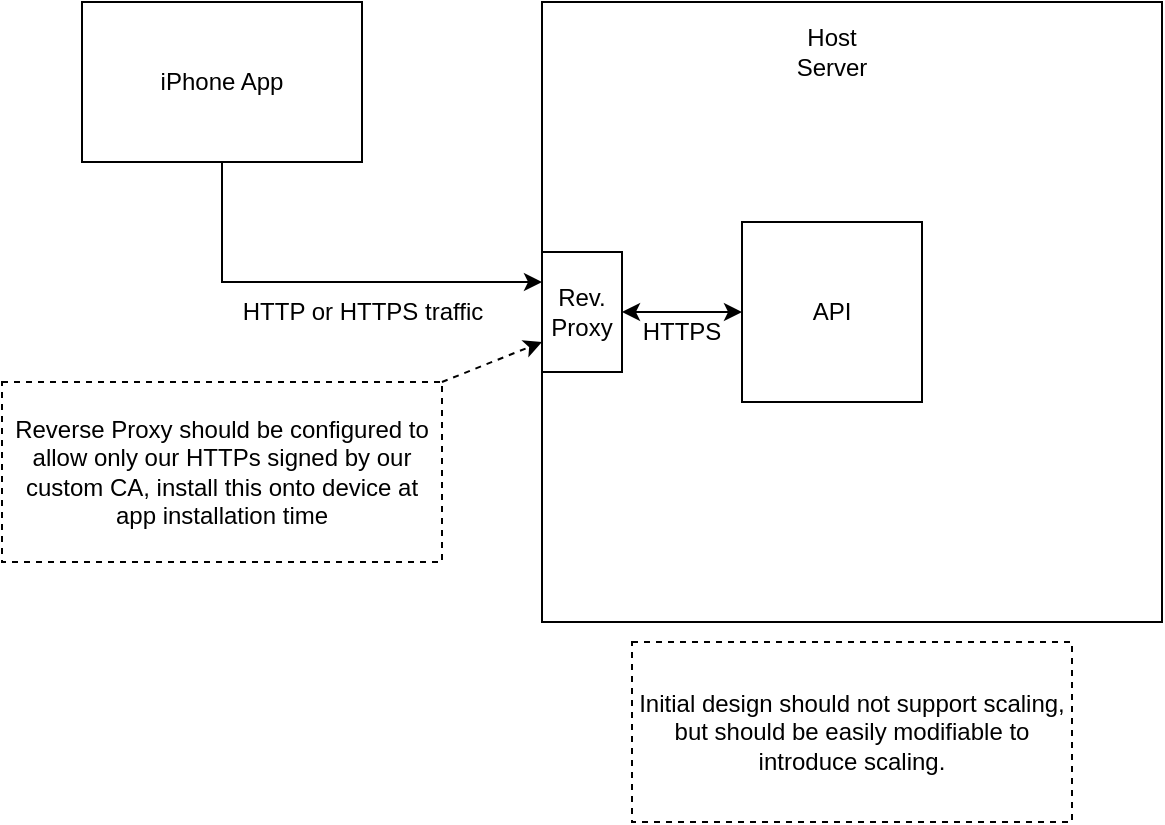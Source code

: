 <mxfile version="24.8.6">
  <diagram name="Page-1" id="gPdW0CuAH19aOvPV7b1a">
    <mxGraphModel dx="683" dy="351" grid="1" gridSize="10" guides="1" tooltips="1" connect="1" arrows="1" fold="1" page="1" pageScale="1" pageWidth="850" pageHeight="1100" math="0" shadow="0">
      <root>
        <mxCell id="0" />
        <mxCell id="1" parent="0" />
        <mxCell id="RlFuTGHUs_5tt1KGti-4-1" value="" style="rounded=0;whiteSpace=wrap;html=1;" vertex="1" parent="1">
          <mxGeometry x="370" y="130" width="310" height="310" as="geometry" />
        </mxCell>
        <mxCell id="RlFuTGHUs_5tt1KGti-4-5" style="edgeStyle=orthogonalEdgeStyle;rounded=0;orthogonalLoop=1;jettySize=auto;html=1;exitX=0;exitY=0.5;exitDx=0;exitDy=0;entryX=1;entryY=0.5;entryDx=0;entryDy=0;startArrow=classic;startFill=1;" edge="1" parent="1" source="RlFuTGHUs_5tt1KGti-4-2" target="RlFuTGHUs_5tt1KGti-4-4">
          <mxGeometry relative="1" as="geometry" />
        </mxCell>
        <mxCell id="RlFuTGHUs_5tt1KGti-4-2" value="API" style="rounded=0;whiteSpace=wrap;html=1;" vertex="1" parent="1">
          <mxGeometry x="470" y="240" width="90" height="90" as="geometry" />
        </mxCell>
        <mxCell id="RlFuTGHUs_5tt1KGti-4-7" style="edgeStyle=orthogonalEdgeStyle;rounded=0;orthogonalLoop=1;jettySize=auto;html=1;exitX=0.5;exitY=1;exitDx=0;exitDy=0;entryX=0;entryY=0.25;entryDx=0;entryDy=0;" edge="1" parent="1" source="RlFuTGHUs_5tt1KGti-4-3" target="RlFuTGHUs_5tt1KGti-4-4">
          <mxGeometry relative="1" as="geometry">
            <Array as="points">
              <mxPoint x="210" y="270" />
            </Array>
          </mxGeometry>
        </mxCell>
        <mxCell id="RlFuTGHUs_5tt1KGti-4-3" value="iPhone App" style="rounded=0;whiteSpace=wrap;html=1;" vertex="1" parent="1">
          <mxGeometry x="140" y="130" width="140" height="80" as="geometry" />
        </mxCell>
        <mxCell id="RlFuTGHUs_5tt1KGti-4-4" value="Rev. Proxy" style="rounded=0;whiteSpace=wrap;html=1;" vertex="1" parent="1">
          <mxGeometry x="370" y="255" width="40" height="60" as="geometry" />
        </mxCell>
        <mxCell id="RlFuTGHUs_5tt1KGti-4-6" value="HTTPS" style="text;html=1;align=center;verticalAlign=middle;whiteSpace=wrap;rounded=0;" vertex="1" parent="1">
          <mxGeometry x="410" y="280" width="60" height="30" as="geometry" />
        </mxCell>
        <mxCell id="RlFuTGHUs_5tt1KGti-4-9" style="rounded=0;orthogonalLoop=1;jettySize=auto;html=1;exitX=1;exitY=0;exitDx=0;exitDy=0;entryX=0;entryY=0.75;entryDx=0;entryDy=0;dashed=1;" edge="1" parent="1" source="RlFuTGHUs_5tt1KGti-4-8" target="RlFuTGHUs_5tt1KGti-4-4">
          <mxGeometry relative="1" as="geometry" />
        </mxCell>
        <mxCell id="RlFuTGHUs_5tt1KGti-4-8" value="Reverse Proxy should be configured to allow only our HTTPs signed by our custom CA, install this onto device at app installation time" style="text;html=1;align=center;verticalAlign=middle;whiteSpace=wrap;rounded=0;strokeColor=default;dashed=1;" vertex="1" parent="1">
          <mxGeometry x="100" y="320" width="220" height="90" as="geometry" />
        </mxCell>
        <mxCell id="RlFuTGHUs_5tt1KGti-4-10" value="HTTP or HTTPS traffic" style="text;html=1;align=center;verticalAlign=middle;resizable=0;points=[];autosize=1;strokeColor=none;fillColor=none;" vertex="1" parent="1">
          <mxGeometry x="210" y="270" width="140" height="30" as="geometry" />
        </mxCell>
        <mxCell id="RlFuTGHUs_5tt1KGti-4-11" value="Host Server" style="text;html=1;align=center;verticalAlign=middle;whiteSpace=wrap;rounded=0;" vertex="1" parent="1">
          <mxGeometry x="485" y="140" width="60" height="30" as="geometry" />
        </mxCell>
        <mxCell id="RlFuTGHUs_5tt1KGti-4-12" value="Initial design should not support scaling, but should be easily modifiable to introduce scaling." style="text;html=1;align=center;verticalAlign=middle;whiteSpace=wrap;rounded=0;strokeColor=default;dashed=1;" vertex="1" parent="1">
          <mxGeometry x="415" y="450" width="220" height="90" as="geometry" />
        </mxCell>
      </root>
    </mxGraphModel>
  </diagram>
</mxfile>
